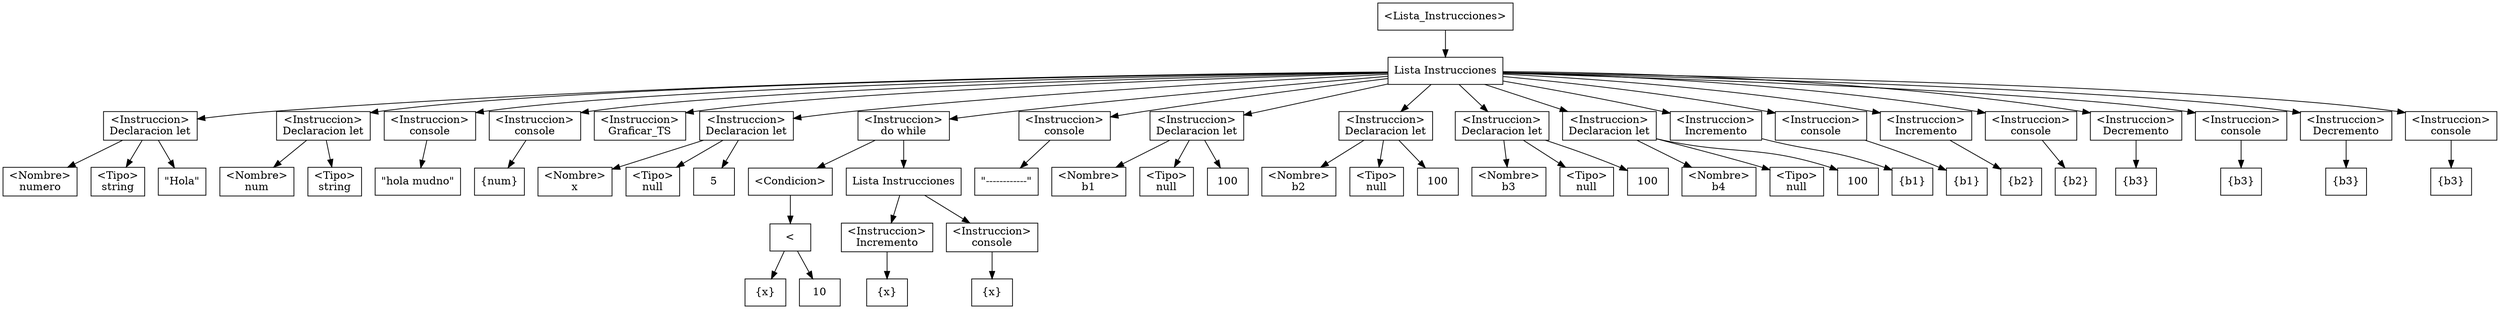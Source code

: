 digraph G {
node[shape=box];nodeOriginal[label="<\Lista_Instrucciones\>"];
        node_1_1_[label="Lista Instrucciones"];        
        node_1_1_->node_3_5_;
        node_3_5_[label="\<Instruccion\>\nDeclaracion let"];
        node_3_5_1[label="\<Nombre\>\nnumero"];
        node_3_5_2[label="\<Tipo\>\nstring"];
        node_3_5_->node_3_5_1
        node_3_5_->node_3_5_2
        node_3_5_->
        node_3_29_;
        node_3_29_[label="\"Hola\""];node_1_1_->node_4_5_;
        node_4_5_[label="\<Instruccion\>\nDeclaracion let"];
        node_4_5_1[label="\<Nombre\>\nnum"];
        node_4_5_2[label="\<Tipo\>\nstring"];
        node_4_5_->node_4_5_1
        node_4_5_->node_4_5_2
        node_1_1_->node_5_5_;
        node_5_5_[label="\<Instruccion\>\nconsole"];node_5_5_->
        node_5_28_;
        node_5_28_[label="\"hola mudno\""];node_1_1_->node_6_5_;
        node_6_5_[label="\<Instruccion\>\nconsole"];node_6_5_->
        node_6_17_;
        node_6_17_[label="{num}"];
        node_1_1_->node_7_5_;node_7_5_[label="\<Instruccion\>\nGraficar_TS"];node_1_1_->node_9_5_;
        node_9_5_[label="\<Instruccion\>\nDeclaracion let"];
        node_9_5_1[label="\<Nombre\>\nx"];
        node_9_5_2[label="\<Tipo\>\nnull"];
        node_9_5_->node_9_5_1
        node_9_5_->node_9_5_2
        node_9_5_->
        node_9_11_;
        node_9_11_[label="5"];node_1_1_->node_11_5_;
        node_11_5_[label="\<Instruccion\>\ndo while"];
        node_11_5_1[label="\<Condicion\>"];
        node_11_5_->node_11_5_1;
        node_11_5_1->
        node_14_14_;
        node_14_14_[label="\<"];
        node_14_14_->
        node_14_13_;
        node_14_13_[label="{x}"];
        
        node_14_14_->
        node_14_15_;
        node_14_15_[label="10"];
        
        node_11_5_->node_11_7_;        
        
        node_11_7_[label="Lista Instrucciones"];        
        node_11_7_->node_12_9_;
        node_12_9_[label="\<Instruccion\>\nIncremento"];
        node_12_9_1[label="{x}"];
        node_12_9_->node_12_9_1;
        node_11_7_->node_13_9_;
        node_13_9_[label="\<Instruccion\>\nconsole"];node_13_9_->
        node_13_21_;
        node_13_21_[label="{x}"];
        node_1_1_->node_16_5_;
        node_16_5_[label="\<Instruccion\>\nconsole"];node_16_5_->
        node_16_30_;
        node_16_30_[label="\"------------\""];node_1_1_->node_17_5_;
        node_17_5_[label="\<Instruccion\>\nDeclaracion let"];
        node_17_5_1[label="\<Nombre\>\nb1"];
        node_17_5_2[label="\<Tipo\>\nnull"];
        node_17_5_->node_17_5_1
        node_17_5_->node_17_5_2
        node_17_5_->
        node_17_12_;
        node_17_12_[label="100"];node_1_1_->node_18_5_;
        node_18_5_[label="\<Instruccion\>\nDeclaracion let"];
        node_18_5_1[label="\<Nombre\>\nb2"];
        node_18_5_2[label="\<Tipo\>\nnull"];
        node_18_5_->node_18_5_1
        node_18_5_->node_18_5_2
        node_18_5_->
        node_18_12_;
        node_18_12_[label="100"];node_1_1_->node_19_5_;
        node_19_5_[label="\<Instruccion\>\nDeclaracion let"];
        node_19_5_1[label="\<Nombre\>\nb3"];
        node_19_5_2[label="\<Tipo\>\nnull"];
        node_19_5_->node_19_5_1
        node_19_5_->node_19_5_2
        node_19_5_->
        node_19_12_;
        node_19_12_[label="100"];node_1_1_->node_20_5_;
        node_20_5_[label="\<Instruccion\>\nDeclaracion let"];
        node_20_5_1[label="\<Nombre\>\nb4"];
        node_20_5_2[label="\<Tipo\>\nnull"];
        node_20_5_->node_20_5_1
        node_20_5_->node_20_5_2
        node_20_5_->
        node_20_12_;
        node_20_12_[label="100"];node_1_1_->node_23_5_;
        node_23_5_[label="\<Instruccion\>\nIncremento"];
        node_23_5_1[label="{b1}"];
        node_23_5_->node_23_5_1;
        node_1_1_->node_24_5_;
        node_24_5_[label="\<Instruccion\>\nconsole"];node_24_5_->
        node_24_17_;
        node_24_17_[label="{b1}"];
        node_1_1_->node_25_7_;
        node_25_7_[label="\<Instruccion\>\nIncremento"];
        node_25_7_1[label="{b2}"];
        node_25_7_->node_25_7_1;
        node_1_1_->node_26_5_;
        node_26_5_[label="\<Instruccion\>\nconsole"];node_26_5_->
        node_26_17_;
        node_26_17_[label="{b2}"];
        node_1_1_->node_27_5_;
        node_27_5_[label="\<Instruccion\>\nDecremento"];
        node_27_5_1[label="{b3}"];
        node_27_5_->node_27_5_1;
        node_1_1_->node_28_5_;
        node_28_5_[label="\<Instruccion\>\nconsole"];node_28_5_->
        node_28_17_;
        node_28_17_[label="{b3}"];
        node_1_1_->node_29_7_;
        node_29_7_[label="\<Instruccion\>\nDecremento"];
        node_29_7_1[label="{b3}"];
        node_29_7_->node_29_7_1;
        node_1_1_->node_30_5_;
        node_30_5_[label="\<Instruccion\>\nconsole"];node_30_5_->
        node_30_17_;
        node_30_17_[label="{b3}"];
        nodeOriginal->node_1_1_;
}